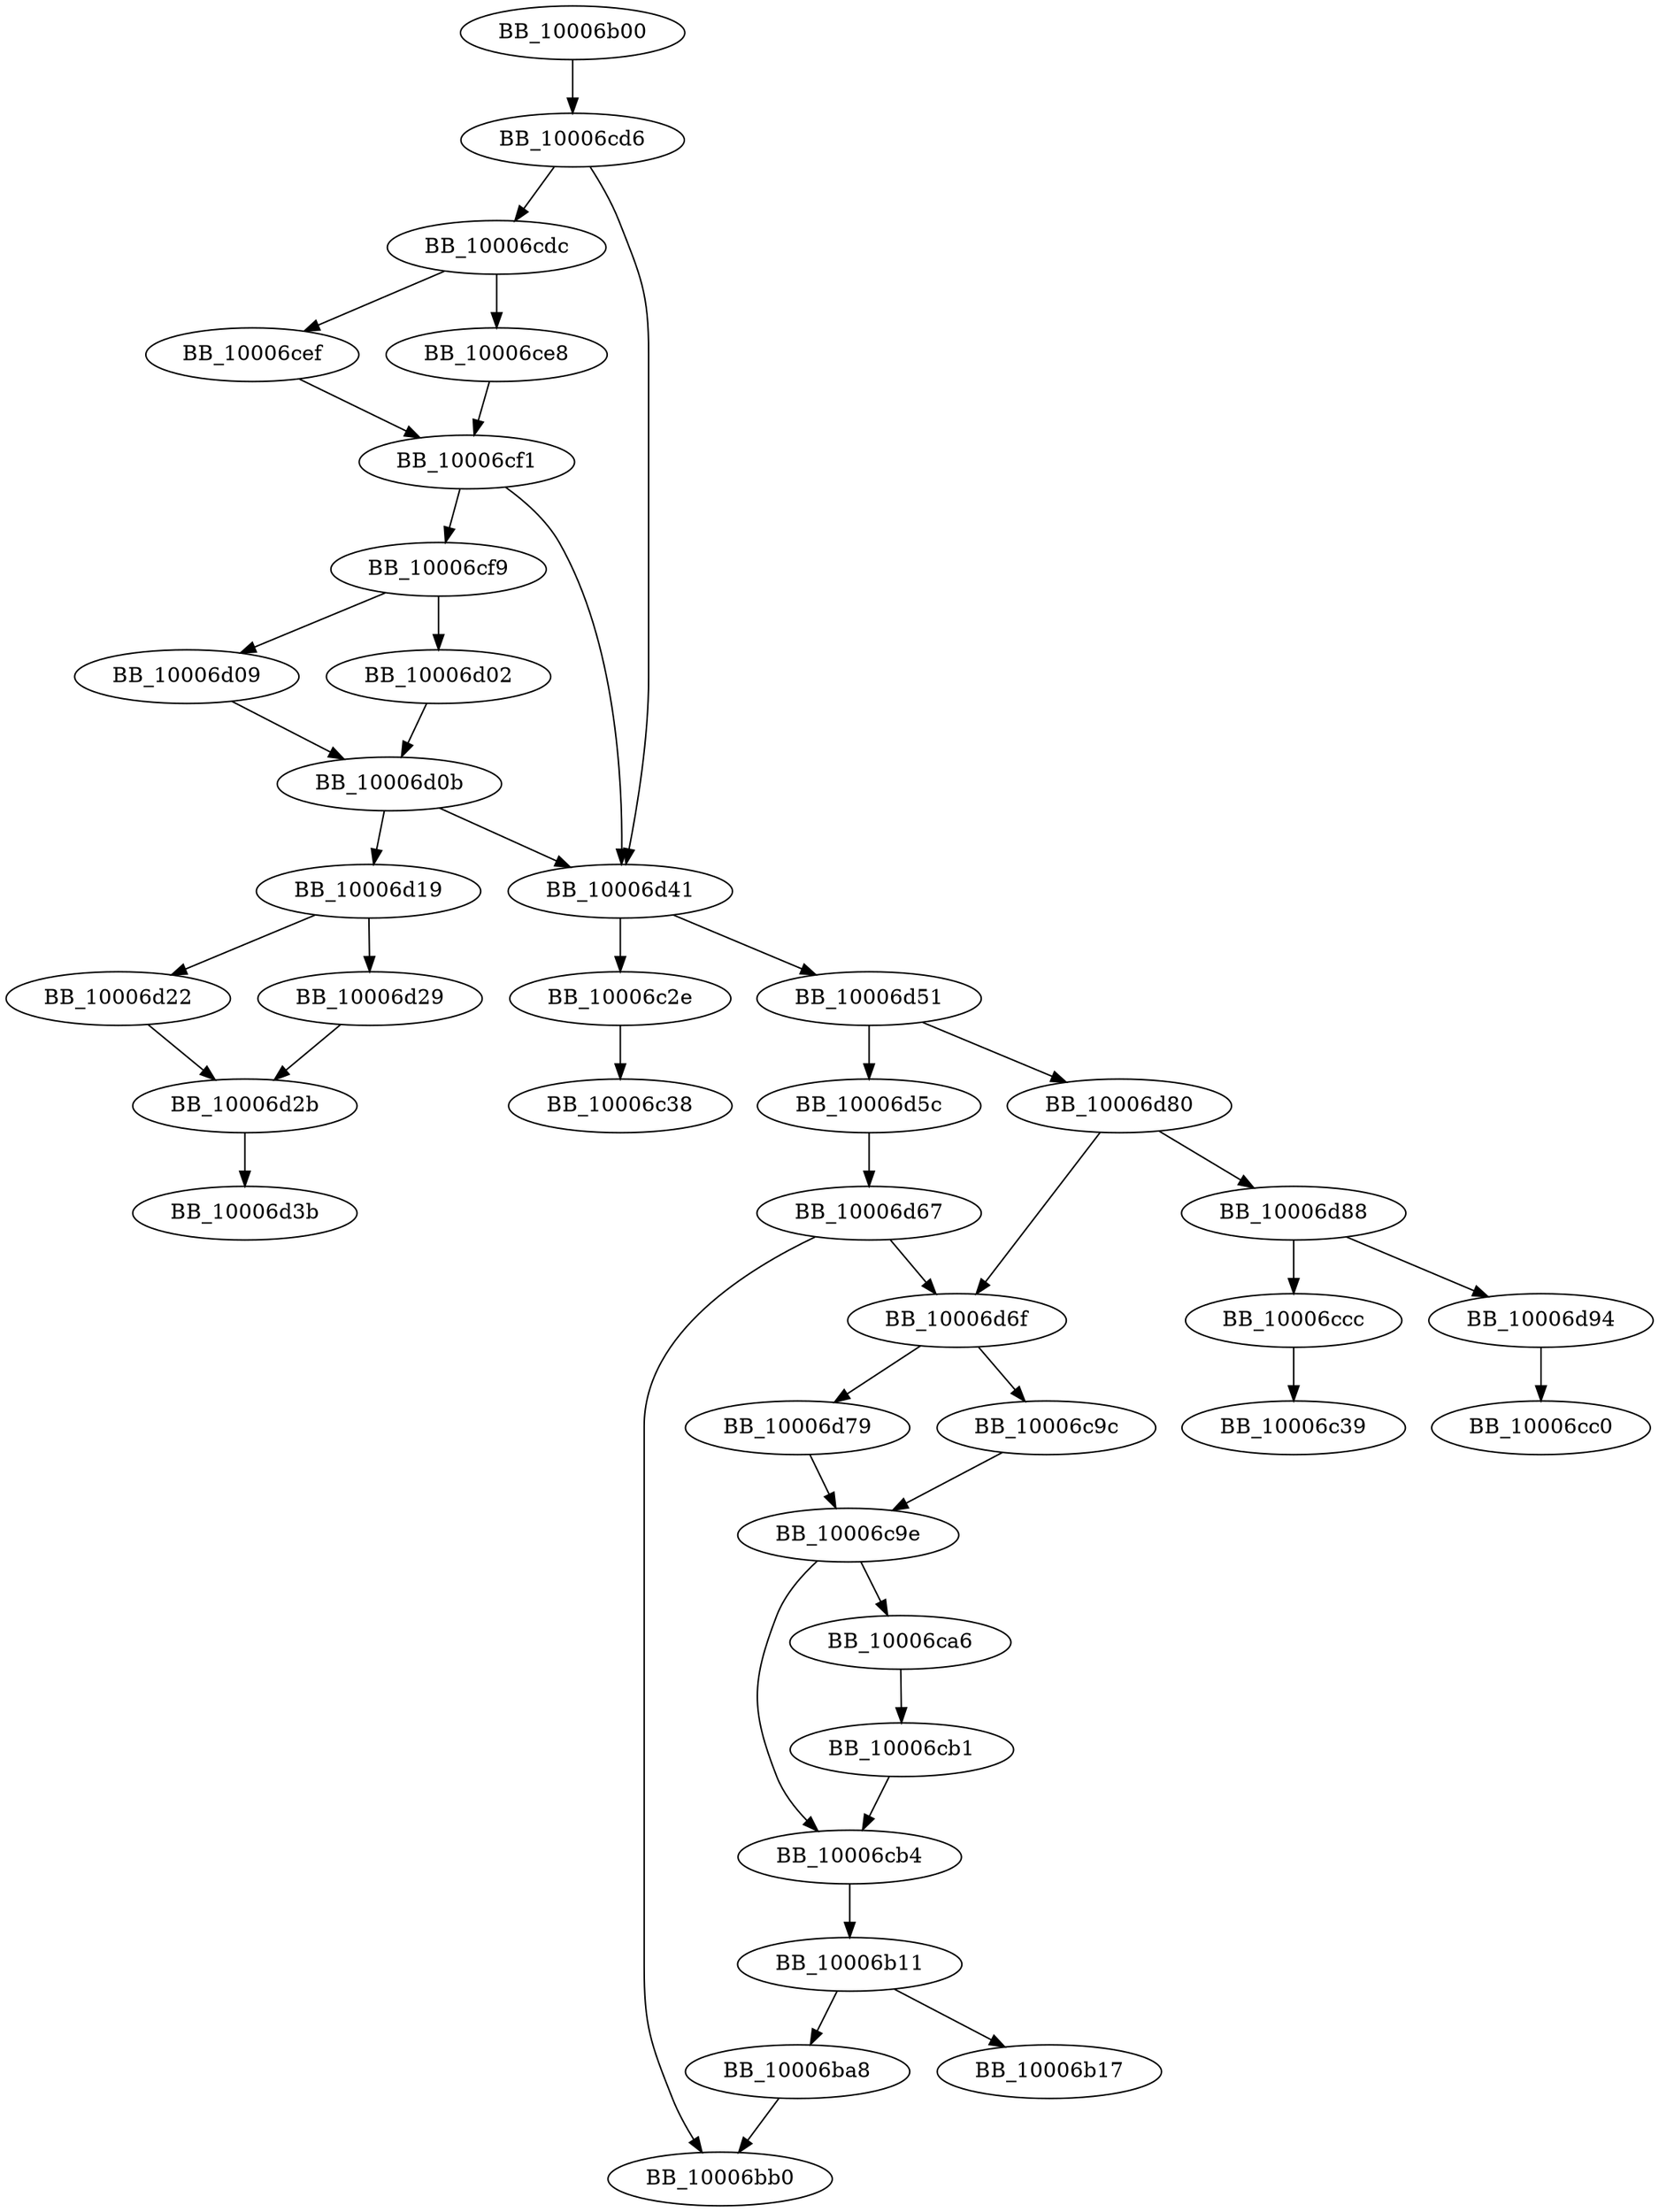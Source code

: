 DiGraph sub_10006B00{
BB_10006b00->BB_10006cd6
BB_10006b11->BB_10006b17
BB_10006b11->BB_10006ba8
BB_10006ba8->BB_10006bb0
BB_10006c2e->BB_10006c38
BB_10006c9c->BB_10006c9e
BB_10006c9e->BB_10006ca6
BB_10006c9e->BB_10006cb4
BB_10006ca6->BB_10006cb1
BB_10006cb1->BB_10006cb4
BB_10006cb4->BB_10006b11
BB_10006ccc->BB_10006c39
BB_10006cd6->BB_10006cdc
BB_10006cd6->BB_10006d41
BB_10006cdc->BB_10006ce8
BB_10006cdc->BB_10006cef
BB_10006ce8->BB_10006cf1
BB_10006cef->BB_10006cf1
BB_10006cf1->BB_10006cf9
BB_10006cf1->BB_10006d41
BB_10006cf9->BB_10006d02
BB_10006cf9->BB_10006d09
BB_10006d02->BB_10006d0b
BB_10006d09->BB_10006d0b
BB_10006d0b->BB_10006d19
BB_10006d0b->BB_10006d41
BB_10006d19->BB_10006d22
BB_10006d19->BB_10006d29
BB_10006d22->BB_10006d2b
BB_10006d29->BB_10006d2b
BB_10006d2b->BB_10006d3b
BB_10006d41->BB_10006c2e
BB_10006d41->BB_10006d51
BB_10006d51->BB_10006d5c
BB_10006d51->BB_10006d80
BB_10006d5c->BB_10006d67
BB_10006d67->BB_10006bb0
BB_10006d67->BB_10006d6f
BB_10006d6f->BB_10006c9c
BB_10006d6f->BB_10006d79
BB_10006d79->BB_10006c9e
BB_10006d80->BB_10006d6f
BB_10006d80->BB_10006d88
BB_10006d88->BB_10006ccc
BB_10006d88->BB_10006d94
BB_10006d94->BB_10006cc0
}
